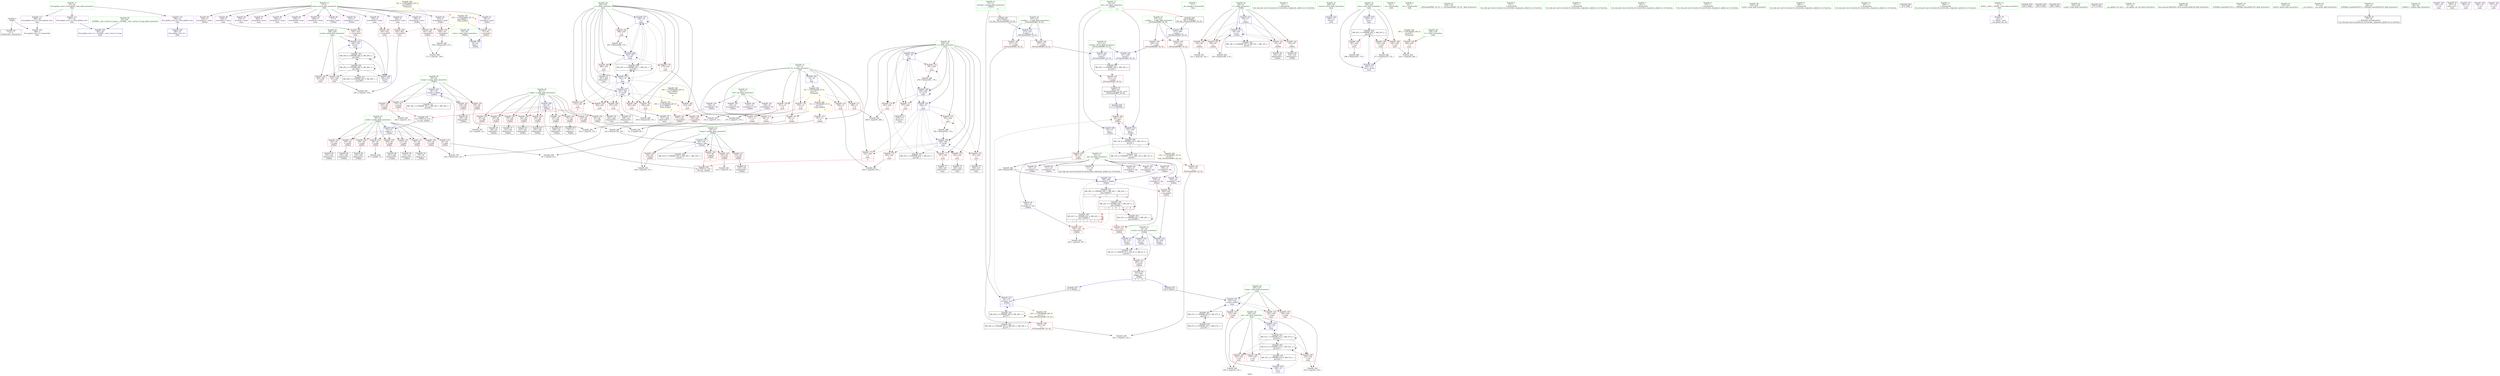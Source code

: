 digraph "SVFG" {
	label="SVFG";

	Node0x5558835af790 [shape=record,color=grey,label="{NodeID: 0\nNullPtr}"];
	Node0x5558835af790 -> Node0x5558835d9a40[style=solid];
	Node0x5558835af790 -> Node0x5558835dcbf0[style=solid];
	Node0x5558835dc270 [shape=record,color=red,label="{NodeID: 194\n344\<--248\n\<--ansid\nmain\n}"];
	Node0x5558835dc270 -> Node0x5558835ea270[style=solid];
	Node0x5558835d95b0 [shape=record,color=purple,label="{NodeID: 111\n397\<--22\nllvm.global_ctors_1\<--llvm.global_ctors\nGlob }"];
	Node0x5558835d95b0 -> Node0x5558835dcaf0[style=solid];
	Node0x5558835d7910 [shape=record,color=green,label="{NodeID: 28\n64\<--65\nvalue\<--value_field_insensitive\n_Z3dfsii\n}"];
	Node0x5558835d7910 -> Node0x5558835dcf60[style=solid];
	Node0x5558835eb170 [shape=record,color=grey,label="{NodeID: 305\n152 = cmp(150, 151, )\n}"];
	Node0x5558835dd9f0 [shape=record,color=blue,label="{NodeID: 222\n211\<--225\nretval\<--\n_ZSt3maxIiERKT_S2_S2_\n}"];
	Node0x5558835dd9f0 -> Node0x555883603420[style=dashed];
	Node0x5558835df470 [shape=record,color=red,label="{NodeID: 139\n200\<--58\n\<--y.addr\n_Z3dfsii\n}"];
	Node0x5558835df470 -> Node0x5558835daa10[style=solid];
	Node0x5558835da050 [shape=record,color=black,label="{NodeID: 56\n103\<--102\nidxprom10\<--\n_Z3dfsii\n}"];
	Node0x5558835fda20 [shape=record,color=black,label="{NodeID: 333\nMR_24V_2 = PHI(MR_24V_3, MR_24V_1, )\npts\{120000 \}\n}"];
	Node0x5558835fda20 -> Node0x5558835fda20[style=dashed];
	Node0x5558835fda20 -> Node0x5558835ff320[style=dashed];
	Node0x5558835e0b30 [shape=record,color=red,label="{NodeID: 167\n220\<--219\n\<--\n_ZSt3maxIiERKT_S2_S2_\n}"];
	Node0x5558835e0b30 -> Node0x5558835eb770[style=solid];
	Node0x5558835db710 [shape=record,color=purple,label="{NodeID: 84\n164\<--8\narrayidx41\<--maze\n_Z3dfsii\n}"];
	Node0x5558835b2fd0 [shape=record,color=green,label="{NodeID: 1\n7\<--1\n__dso_handle\<--dummyObj\nGlob }"];
	Node0x5558835dc340 [shape=record,color=red,label="{NodeID: 195\n369\<--248\n\<--ansid\nmain\n}"];
	Node0x5558835d96b0 [shape=record,color=purple,label="{NodeID: 112\n398\<--22\nllvm.global_ctors_2\<--llvm.global_ctors\nGlob }"];
	Node0x5558835d96b0 -> Node0x5558835dcbf0[style=solid];
	Node0x5558835d79e0 [shape=record,color=green,label="{NodeID: 29\n66\<--67\ntempx\<--tempx_field_insensitive\n_Z3dfsii\n}"];
	Node0x5558835d79e0 -> Node0x5558835df950[style=solid];
	Node0x5558835d79e0 -> Node0x5558835dfa20[style=solid];
	Node0x5558835d79e0 -> Node0x5558835dfaf0[style=solid];
	Node0x5558835d79e0 -> Node0x5558835dfbc0[style=solid];
	Node0x5558835d79e0 -> Node0x5558835dd2a0[style=solid];
	Node0x5558835eb2f0 [shape=record,color=grey,label="{NodeID: 306\n320 = cmp(318, 319, )\n}"];
	Node0x5558835ddac0 [shape=record,color=blue,label="{NodeID: 223\n211\<--228\nretval\<--\n_ZSt3maxIiERKT_S2_S2_\n}"];
	Node0x5558835ddac0 -> Node0x555883603420[style=dashed];
	Node0x5558835df540 [shape=record,color=red,label="{NodeID: 140\n120\<--60\n\<--i\n_Z3dfsii\n}"];
	Node0x5558835df540 -> Node0x5558835e9c70[style=solid];
	Node0x5558835da120 [shape=record,color=black,label="{NodeID: 57\n110\<--109\nidxprom14\<--\n_Z3dfsii\n}"];
	Node0x5558835e0c00 [shape=record,color=red,label="{NodeID: 168\n222\<--221\n\<--\n_ZSt3maxIiERKT_S2_S2_\n}"];
	Node0x5558835e0c00 -> Node0x5558835eb770[style=solid];
	Node0x5558835db7e0 [shape=record,color=purple,label="{NodeID: 85\n167\<--8\narrayidx43\<--maze\n_Z3dfsii\n}"];
	Node0x5558835db7e0 -> Node0x5558835e04b0[style=solid];
	Node0x5558835bf1b0 [shape=record,color=green,label="{NodeID: 2\n14\<--1\n\<--dummyObj\nCan only get source location for instruction, argument, global var or function.}"];
	Node0x5558835e8a70 [shape=record,color=grey,label="{NodeID: 279\n138 = Binary(132, 137, )\n}"];
	Node0x5558835e8a70 -> Node0x5558835dd370[style=solid];
	Node0x5558835dc410 [shape=record,color=red,label="{NodeID: 196\n318\<--250\n\<--ans\nmain\n}"];
	Node0x5558835dc410 -> Node0x5558835eb2f0[style=solid];
	Node0x5558835d97b0 [shape=record,color=red,label="{NodeID: 113\n90\<--13\n\<--S\n_Z3dfsii\n}"];
	Node0x5558835d97b0 -> Node0x5558835ea9f0[style=solid];
	Node0x5558835d7ab0 [shape=record,color=green,label="{NodeID: 30\n68\<--69\ntempy\<--tempy_field_insensitive\n_Z3dfsii\n}"];
	Node0x5558835d7ab0 -> Node0x5558835dfc90[style=solid];
	Node0x5558835d7ab0 -> Node0x5558835dfd60[style=solid];
	Node0x5558835d7ab0 -> Node0x5558835dfe30[style=solid];
	Node0x5558835d7ab0 -> Node0x5558835dff00[style=solid];
	Node0x5558835d7ab0 -> Node0x5558835dd370[style=solid];
	Node0x5558835eb470 [shape=record,color=grey,label="{NodeID: 307\n312 = cmp(310, 311, )\n}"];
	Node0x5558835ddb90 [shape=record,color=blue,label="{NodeID: 224\n236\<--14\nretval\<--\nmain\n}"];
	Node0x5558835df610 [shape=record,color=red,label="{NodeID: 141\n125\<--60\n\<--i\n_Z3dfsii\n}"];
	Node0x5558835df610 -> Node0x5558835da2c0[style=solid];
	Node0x5558835da1f0 [shape=record,color=black,label="{NodeID: 58\n113\<--112\nidxprom16\<--\n_Z3dfsii\n}"];
	Node0x5558835e0cd0 [shape=record,color=red,label="{NodeID: 169\n260\<--238\n\<--T\nmain\n}"];
	Node0x5558835e0cd0 -> Node0x5558835ea0f0[style=solid];
	Node0x5558835db8b0 [shape=record,color=purple,label="{NodeID: 86\n279\<--8\narrayidx\<--maze\nmain\n}"];
	Node0x5558835b2e80 [shape=record,color=green,label="{NodeID: 3\n18\<--1\n.str\<--dummyObj\nGlob }"];
	Node0x555883605540 [shape=record,color=yellow,style=double,label="{NodeID: 363\n22V_1 = ENCHI(MR_22V_0)\npts\{90000 \}\nFun[main]|{|<s3>9}}"];
	Node0x555883605540 -> Node0x5558835dc680[style=dashed];
	Node0x555883605540 -> Node0x5558835dc750[style=dashed];
	Node0x555883605540 -> Node0x5558835dc820[style=dashed];
	Node0x555883605540:s3 -> Node0x5558835faca0[style=dashed,color=red];
	Node0x5558835e8bf0 [shape=record,color=grey,label="{NodeID: 280\n130 = Binary(124, 129, )\n}"];
	Node0x5558835e8bf0 -> Node0x5558835dd2a0[style=solid];
	Node0x5558835dc4e0 [shape=record,color=red,label="{NodeID: 197\n333\<--250\n\<--ans\nmain\n}"];
	Node0x5558835dc4e0 -> Node0x5558835eaff0[style=solid];
	Node0x5558835d9880 [shape=record,color=red,label="{NodeID: 114\n94\<--13\n\<--S\n_Z3dfsii\n}"];
	Node0x5558835d9880 -> Node0x5558835ea870[style=solid];
	Node0x5558835d7b80 [shape=record,color=green,label="{NodeID: 31\n70\<--71\nref.tmp\<--ref.tmp_field_insensitive\n_Z3dfsii\n|{|<s1>4}}"];
	Node0x5558835d7b80 -> Node0x5558835dd440[style=solid];
	Node0x5558835d7b80:s1 -> Node0x555883620550[style=solid,color=red];
	Node0x5558835eb5f0 [shape=record,color=grey,label="{NodeID: 308\n306 = cmp(304, 305, )\n}"];
	Node0x5558835ddc60 [shape=record,color=blue,label="{NodeID: 225\n244\<--14\ncasn\<--\nmain\n}"];
	Node0x5558835ddc60 -> Node0x5558835fc620[style=dashed];
	Node0x5558835df6e0 [shape=record,color=red,label="{NodeID: 142\n133\<--60\n\<--i\n_Z3dfsii\n}"];
	Node0x5558835df6e0 -> Node0x5558835da390[style=solid];
	Node0x5558835da2c0 [shape=record,color=black,label="{NodeID: 59\n126\<--125\nidxprom20\<--\n_Z3dfsii\n}"];
	Node0x5558835e0da0 [shape=record,color=red,label="{NodeID: 170\n267\<--240\n\<--i\nmain\n}"];
	Node0x5558835e0da0 -> Node0x5558835e9f70[style=solid];
	Node0x5558835db980 [shape=record,color=purple,label="{NodeID: 87\n282\<--8\narrayidx9\<--maze\nmain\n}"];
	Node0x5558835bef10 [shape=record,color=green,label="{NodeID: 4\n20\<--1\n.str.1\<--dummyObj\nGlob }"];
	Node0x5558835e8d70 [shape=record,color=grey,label="{NodeID: 281\n169 = Binary(168, 170, )\n}"];
	Node0x5558835e8d70 -> Node0x5558835ea6f0[style=solid];
	Node0x5558835dc5b0 [shape=record,color=red,label="{NodeID: 198\n370\<--250\n\<--ans\nmain\n}"];
	Node0x5558835de0f0 [shape=record,color=red,label="{NodeID: 115\n147\<--13\n\<--S\n_Z3dfsii\n}"];
	Node0x5558835de0f0 -> Node0x5558835eacf0[style=solid];
	Node0x5558835d7c50 [shape=record,color=green,label="{NodeID: 32\n178\<--179\n_ZSt3maxIiERKT_S2_S2_\<--_ZSt3maxIiERKT_S2_S2__field_insensitive\n}"];
	Node0x5558835eb770 [shape=record,color=grey,label="{NodeID: 309\n223 = cmp(220, 222, )\n}"];
	Node0x5558835ddd30 [shape=record,color=blue,label="{NodeID: 226\n240\<--14\ni\<--\nmain\n}"];
	Node0x5558835ddd30 -> Node0x5558835e0da0[style=dashed];
	Node0x5558835ddd30 -> Node0x5558835e0e70[style=dashed];
	Node0x5558835ddd30 -> Node0x5558835e0f40[style=dashed];
	Node0x5558835ddd30 -> Node0x5558835ddfa0[style=dashed];
	Node0x5558835ddd30 -> Node0x5558835e6030[style=dashed];
	Node0x5558835df7b0 [shape=record,color=red,label="{NodeID: 143\n184\<--60\n\<--i\n_Z3dfsii\n}"];
	Node0x5558835df7b0 -> Node0x5558835e9070[style=solid];
	Node0x5558835da390 [shape=record,color=black,label="{NodeID: 60\n134\<--133\nidxprom23\<--\n_Z3dfsii\n}"];
	Node0x5558835e0e70 [shape=record,color=red,label="{NodeID: 171\n277\<--240\n\<--i\nmain\n}"];
	Node0x5558835e0e70 -> Node0x5558835dac80[style=solid];
	Node0x5558835dba50 [shape=record,color=purple,label="{NodeID: 88\n326\<--8\narrayidx23\<--maze\nmain\n}"];
	Node0x5558835befa0 [shape=record,color=green,label="{NodeID: 5\n23\<--1\n\<--dummyObj\nCan only get source location for instruction, argument, global var or function.}"];
	Node0x555883605700 [shape=record,color=yellow,style=double,label="{NodeID: 365\n26V_1 = ENCHI(MR_26V_0)\npts\{170000 \}\nFun[main]|{<s0>9}}"];
	Node0x555883605700:s0 -> Node0x5558835fae60[style=dashed,color=red];
	Node0x5558835e8ef0 [shape=record,color=grey,label="{NodeID: 282\n377 = Binary(376, 170, )\n}"];
	Node0x5558835e8ef0 -> Node0x5558835e6670[style=solid];
	Node0x5558835dc680 [shape=record,color=red,label="{NodeID: 199\n330\<--329\n\<--arrayidx25\nmain\n}"];
	Node0x5558835dc680 -> Node0x5558835e6330[style=solid];
	Node0x5558835de1c0 [shape=record,color=red,label="{NodeID: 116\n151\<--13\n\<--S\n_Z3dfsii\n}"];
	Node0x5558835de1c0 -> Node0x5558835eb170[style=solid];
	Node0x5558835d7d20 [shape=record,color=green,label="{NodeID: 33\n211\<--212\nretval\<--retval_field_insensitive\n_ZSt3maxIiERKT_S2_S2_\n}"];
	Node0x5558835d7d20 -> Node0x5558835e0720[style=solid];
	Node0x5558835d7d20 -> Node0x5558835dd9f0[style=solid];
	Node0x5558835d7d20 -> Node0x5558835ddac0[style=solid];
	Node0x5558835dde00 [shape=record,color=blue,label="{NodeID: 227\n242\<--14\nj\<--\nmain\n}"];
	Node0x5558835dde00 -> Node0x5558835e14f0[style=dashed];
	Node0x5558835dde00 -> Node0x5558835e15c0[style=dashed];
	Node0x5558835dde00 -> Node0x5558835e1690[style=dashed];
	Node0x5558835dde00 -> Node0x5558835dde00[style=dashed];
	Node0x5558835dde00 -> Node0x5558835dded0[style=dashed];
	Node0x5558835dde00 -> Node0x5558835e60c0[style=dashed];
	Node0x5558835dde00 -> Node0x5558835fc120[style=dashed];
	Node0x5558835df880 [shape=record,color=red,label="{NodeID: 144\n188\<--62\n\<--ans\n_Z3dfsii\n}"];
	Node0x5558835df880 -> Node0x5558835e94f0[style=solid];
	Node0x5558835da460 [shape=record,color=black,label="{NodeID: 61\n156\<--155\nidxprom36\<--\n_Z3dfsii\n}"];
	Node0x5558835ff320 [shape=record,color=black,label="{NodeID: 338\nMR_24V_4 = PHI(MR_24V_5, MR_24V_3, )\npts\{120000 \}\n|{|<s2>9|<s3>9|<s4>9|<s5>9}}"];
	Node0x5558835ff320 -> Node0x5558835fda20[style=dashed];
	Node0x5558835ff320 -> Node0x5558835ff320[style=dashed];
	Node0x5558835ff320:s2 -> Node0x5558835e00a0[style=dashed,color=red];
	Node0x5558835ff320:s3 -> Node0x5558835e0170[style=dashed,color=red];
	Node0x5558835ff320:s4 -> Node0x5558835fa420[style=dashed,color=red];
	Node0x5558835ff320:s5 -> Node0x555883602f20[style=dashed,color=red];
	Node0x5558835e0f40 [shape=record,color=red,label="{NodeID: 172\n291\<--240\n\<--i\nmain\n}"];
	Node0x5558835e0f40 -> Node0x5558835e91f0[style=solid];
	Node0x5558835dbb20 [shape=record,color=purple,label="{NodeID: 89\n329\<--8\narrayidx25\<--maze\nmain\n}"];
	Node0x5558835dbb20 -> Node0x5558835dc680[style=solid];
	Node0x5558835bf030 [shape=record,color=green,label="{NodeID: 6\n107\<--1\n\<--dummyObj\nCan only get source location for instruction, argument, global var or function.}"];
	Node0x5558836057e0 [shape=record,color=yellow,style=double,label="{NodeID: 366\n2V_1 = ENCHI(MR_2V_0)\npts\{15 \}\nFun[_Z3dfsii]|{|<s4>3}}"];
	Node0x5558836057e0 -> Node0x5558835d97b0[style=dashed];
	Node0x5558836057e0 -> Node0x5558835d9880[style=dashed];
	Node0x5558836057e0 -> Node0x5558835de0f0[style=dashed];
	Node0x5558836057e0 -> Node0x5558835de1c0[style=dashed];
	Node0x5558836057e0:s4 -> Node0x5558836057e0[style=dashed,color=red];
	Node0x5558835e9070 [shape=record,color=grey,label="{NodeID: 283\n185 = Binary(184, 170, )\n}"];
	Node0x5558835e9070 -> Node0x5558835dd5e0[style=solid];
	Node0x5558835dc750 [shape=record,color=red,label="{NodeID: 200\n343\<--342\n\<--arrayidx30\nmain\n}"];
	Node0x5558835dc750 -> Node0x5558835ea270[style=solid];
	Node0x5558835de290 [shape=record,color=red,label="{NodeID: 117\n268\<--13\n\<--S\nmain\n}"];
	Node0x5558835de290 -> Node0x5558835e9f70[style=solid];
	Node0x5558835d7df0 [shape=record,color=green,label="{NodeID: 34\n213\<--214\n__a.addr\<--__a.addr_field_insensitive\n_ZSt3maxIiERKT_S2_S2_\n}"];
	Node0x5558835d7df0 -> Node0x5558835e07f0[style=solid];
	Node0x5558835d7df0 -> Node0x5558835e08c0[style=solid];
	Node0x5558835d7df0 -> Node0x5558835dd850[style=solid];
	Node0x5558835dded0 [shape=record,color=blue,label="{NodeID: 228\n242\<--287\nj\<--inc\nmain\n}"];
	Node0x5558835dded0 -> Node0x5558835e14f0[style=dashed];
	Node0x5558835dded0 -> Node0x5558835e15c0[style=dashed];
	Node0x5558835dded0 -> Node0x5558835e1690[style=dashed];
	Node0x5558835dded0 -> Node0x5558835dde00[style=dashed];
	Node0x5558835dded0 -> Node0x5558835dded0[style=dashed];
	Node0x5558835dded0 -> Node0x5558835e60c0[style=dashed];
	Node0x5558835dded0 -> Node0x5558835fc120[style=dashed];
	Node0x5558835df950 [shape=record,color=red,label="{NodeID: 145\n140\<--66\n\<--tempx\n_Z3dfsii\n}"];
	Node0x5558835df950 -> Node0x5558835eab70[style=solid];
	Node0x5558835da530 [shape=record,color=black,label="{NodeID: 62\n159\<--158\nidxprom38\<--\n_Z3dfsii\n}"];
	Node0x5558835e1010 [shape=record,color=red,label="{NodeID: 173\n304\<--240\n\<--i\nmain\n}"];
	Node0x5558835e1010 -> Node0x5558835eb5f0[style=solid];
	Node0x5558835dbbf0 [shape=record,color=purple,label="{NodeID: 90\n339\<--8\narrayidx28\<--maze\nmain\n}"];
	Node0x5558835bf720 [shape=record,color=green,label="{NodeID: 7\n122\<--1\n\<--dummyObj\nCan only get source location for instruction, argument, global var or function.}"];
	Node0x5558835e91f0 [shape=record,color=grey,label="{NodeID: 284\n292 = Binary(291, 170, )\n}"];
	Node0x5558835e91f0 -> Node0x5558835ddfa0[style=solid];
	Node0x5558835dc820 [shape=record,color=red,label="{NodeID: 201\n353\<--352\n\<--arrayidx36\nmain\n}"];
	Node0x5558835dc820 -> Node0x5558835e6400[style=solid];
	Node0x5558835de360 [shape=record,color=red,label="{NodeID: 118\n274\<--13\n\<--S\nmain\n}"];
	Node0x5558835de360 -> Node0x5558835e9af0[style=solid];
	Node0x5558835d7ec0 [shape=record,color=green,label="{NodeID: 35\n215\<--216\n__b.addr\<--__b.addr_field_insensitive\n_ZSt3maxIiERKT_S2_S2_\n}"];
	Node0x5558835d7ec0 -> Node0x5558835e0990[style=solid];
	Node0x5558835d7ec0 -> Node0x5558835e0a60[style=solid];
	Node0x5558835d7ec0 -> Node0x5558835dd920[style=solid];
	Node0x5558835ddfa0 [shape=record,color=blue,label="{NodeID: 229\n240\<--292\ni\<--inc12\nmain\n}"];
	Node0x5558835ddfa0 -> Node0x5558835e0da0[style=dashed];
	Node0x5558835ddfa0 -> Node0x5558835e0e70[style=dashed];
	Node0x5558835ddfa0 -> Node0x5558835e0f40[style=dashed];
	Node0x5558835ddfa0 -> Node0x5558835ddfa0[style=dashed];
	Node0x5558835ddfa0 -> Node0x5558835e6030[style=dashed];
	Node0x5558835dfa20 [shape=record,color=red,label="{NodeID: 146\n146\<--66\n\<--tempx\n_Z3dfsii\n}"];
	Node0x5558835dfa20 -> Node0x5558835eacf0[style=solid];
	Node0x5558835da600 [shape=record,color=black,label="{NodeID: 63\n163\<--162\nidxprom40\<--\n_Z3dfsii\n}"];
	Node0x5558835e10e0 [shape=record,color=red,label="{NodeID: 174\n314\<--240\n\<--i\nmain\n|{<s0>9}}"];
	Node0x5558835e10e0:s0 -> Node0x555883620080[style=solid,color=red];
	Node0x5558835dbcc0 [shape=record,color=purple,label="{NodeID: 91\n342\<--8\narrayidx30\<--maze\nmain\n}"];
	Node0x5558835dbcc0 -> Node0x5558835dc750[style=solid];
	Node0x5558835bf7b0 [shape=record,color=green,label="{NodeID: 8\n170\<--1\n\<--dummyObj\nCan only get source location for instruction, argument, global var or function.}"];
	Node0x5558835e9370 [shape=record,color=grey,label="{NodeID: 285\n368 = Binary(367, 170, )\n}"];
	Node0x5558835dc8f0 [shape=record,color=blue,label="{NodeID: 202\n13\<--14\nS\<--\nGlob }"];
	Node0x5558835dc8f0 -> Node0x555883604320[style=dashed];
	Node0x5558835de430 [shape=record,color=red,label="{NodeID: 119\n305\<--13\n\<--S\nmain\n}"];
	Node0x5558835de430 -> Node0x5558835eb5f0[style=solid];
	Node0x5558835d7f90 [shape=record,color=green,label="{NodeID: 36\n233\<--234\nmain\<--main_field_insensitive\n}"];
	Node0x5558835e5fa0 [shape=record,color=blue,label="{NodeID: 230\n250\<--14\nans\<--\nmain\n}"];
	Node0x5558835e5fa0 -> Node0x555883600c20[style=dashed];
	Node0x5558835dfaf0 [shape=record,color=red,label="{NodeID: 147\n155\<--66\n\<--tempx\n_Z3dfsii\n}"];
	Node0x5558835dfaf0 -> Node0x5558835da460[style=solid];
	Node0x5558835da6d0 [shape=record,color=black,label="{NodeID: 64\n166\<--165\nidxprom42\<--\n_Z3dfsii\n}"];
	Node0x555883600220 [shape=record,color=black,label="{NodeID: 341\nMR_47V_3 = PHI(MR_47V_4, MR_47V_2, )\npts\{247 \}\n}"];
	Node0x555883600220 -> Node0x5558835e6190[style=dashed];
	Node0x555883600220 -> Node0x5558835fcb20[style=dashed];
	Node0x555883600220 -> Node0x555883600220[style=dashed];
	Node0x5558835e11b0 [shape=record,color=red,label="{NodeID: 175\n324\<--240\n\<--i\nmain\n}"];
	Node0x5558835e11b0 -> Node0x5558835dae20[style=solid];
	Node0x5558835dbd90 [shape=record,color=purple,label="{NodeID: 92\n349\<--8\narrayidx34\<--maze\nmain\n}"];
	Node0x5558835bf840 [shape=record,color=green,label="{NodeID: 9\n296\<--1\n\<--dummyObj\nCan only get source location for instruction, argument, global var or function.}"];
	Node0x5558835e94f0 [shape=record,color=grey,label="{NodeID: 286\n189 = Binary(188, 170, )\n}"];
	Node0x5558835e94f0 -> Node0x5558835dd6b0[style=solid];
	Node0x5558835dc9f0 [shape=record,color=blue,label="{NodeID: 203\n396\<--23\nllvm.global_ctors_0\<--\nGlob }"];
	Node0x5558835de500 [shape=record,color=red,label="{NodeID: 120\n311\<--13\n\<--S\nmain\n}"];
	Node0x5558835de500 -> Node0x5558835eb470[style=solid];
	Node0x5558835d8060 [shape=record,color=green,label="{NodeID: 37\n236\<--237\nretval\<--retval_field_insensitive\nmain\n}"];
	Node0x5558835d8060 -> Node0x5558835ddb90[style=solid];
	Node0x5558835e6030 [shape=record,color=blue,label="{NodeID: 231\n240\<--14\ni\<--\nmain\n}"];
	Node0x5558835e6030 -> Node0x5558835e1010[style=dashed];
	Node0x5558835e6030 -> Node0x5558835e10e0[style=dashed];
	Node0x5558835e6030 -> Node0x5558835e11b0[style=dashed];
	Node0x5558835e6030 -> Node0x5558835e1280[style=dashed];
	Node0x5558835e6030 -> Node0x5558835e1350[style=dashed];
	Node0x5558835e6030 -> Node0x5558835e1420[style=dashed];
	Node0x5558835e6030 -> Node0x5558835e65a0[style=dashed];
	Node0x5558835e6030 -> Node0x5558835fbc20[style=dashed];
	Node0x5558835dfbc0 [shape=record,color=red,label="{NodeID: 148\n173\<--66\n\<--tempx\n_Z3dfsii\n|{<s0>3}}"];
	Node0x5558835dfbc0:s0 -> Node0x555883620080[style=solid,color=red];
	Node0x5558835da7a0 [shape=record,color=black,label="{NodeID: 65\n191\<--190\nidxprom50\<--\n_Z3dfsii\n}"];
	Node0x555883600720 [shape=record,color=black,label="{NodeID: 342\nMR_49V_3 = PHI(MR_49V_4, MR_49V_2, )\npts\{249 \}\n}"];
	Node0x555883600720 -> Node0x5558835dc270[style=dashed];
	Node0x555883600720 -> Node0x5558835dc340[style=dashed];
	Node0x555883600720 -> Node0x5558835e6330[style=dashed];
	Node0x555883600720 -> Node0x5558835e6400[style=dashed];
	Node0x555883600720 -> Node0x5558835fd020[style=dashed];
	Node0x555883600720 -> Node0x555883600720[style=dashed];
	Node0x555883600720 -> Node0x555883603920[style=dashed];
	Node0x5558835e1280 [shape=record,color=red,label="{NodeID: 176\n337\<--240\n\<--i\nmain\n}"];
	Node0x5558835e1280 -> Node0x5558835dafc0[style=solid];
	Node0x5558835dbe60 [shape=record,color=purple,label="{NodeID: 93\n352\<--8\narrayidx36\<--maze\nmain\n}"];
	Node0x5558835dbe60 -> Node0x5558835dc820[style=solid];
	Node0x5558835b2bd0 [shape=record,color=green,label="{NodeID: 10\n297\<--1\n\<--dummyObj\nCan only get source location for instruction, argument, global var or function.}"];
	Node0x5558835e9670 [shape=record,color=grey,label="{NodeID: 287\n287 = Binary(286, 170, )\n}"];
	Node0x5558835e9670 -> Node0x5558835dded0[style=solid];
	Node0x5558835dcaf0 [shape=record,color=blue,label="{NodeID: 204\n397\<--24\nllvm.global_ctors_1\<--_GLOBAL__sub_I_stiron_0_0.cpp\nGlob }"];
	Node0x5558835de5d0 [shape=record,color=red,label="{NodeID: 121\n206\<--54\n\<--retval\n_Z3dfsii\n}"];
	Node0x5558835de5d0 -> Node0x5558835daae0[style=solid];
	Node0x5558835d8130 [shape=record,color=green,label="{NodeID: 38\n238\<--239\nT\<--T_field_insensitive\nmain\n}"];
	Node0x5558835d8130 -> Node0x5558835e0cd0[style=solid];
	Node0x5558835e60c0 [shape=record,color=blue,label="{NodeID: 232\n242\<--14\nj\<--\nmain\n}"];
	Node0x5558835e60c0 -> Node0x5558835e1760[style=dashed];
	Node0x5558835e60c0 -> Node0x5558835e1830[style=dashed];
	Node0x5558835e60c0 -> Node0x5558835e1900[style=dashed];
	Node0x5558835e60c0 -> Node0x5558835e19d0[style=dashed];
	Node0x5558835e60c0 -> Node0x5558835e1aa0[style=dashed];
	Node0x5558835e60c0 -> Node0x5558835e1b70[style=dashed];
	Node0x5558835e60c0 -> Node0x5558835e60c0[style=dashed];
	Node0x5558835e60c0 -> Node0x5558835e64d0[style=dashed];
	Node0x5558835e60c0 -> Node0x5558835fc120[style=dashed];
	Node0x5558835dfc90 [shape=record,color=red,label="{NodeID: 149\n143\<--68\n\<--tempy\n_Z3dfsii\n}"];
	Node0x5558835dfc90 -> Node0x5558835eae70[style=solid];
	Node0x5558835da870 [shape=record,color=black,label="{NodeID: 66\n194\<--193\nidxprom52\<--\n_Z3dfsii\n}"];
	Node0x55588361f7b0 [shape=record,color=black,label="{NodeID: 426\n34 = PHI()\n}"];
	Node0x555883600c20 [shape=record,color=black,label="{NodeID: 343\nMR_51V_4 = PHI(MR_51V_5, MR_51V_3, )\npts\{251 \}\n}"];
	Node0x555883600c20 -> Node0x5558835dc410[style=dashed];
	Node0x555883600c20 -> Node0x5558835dc4e0[style=dashed];
	Node0x555883600c20 -> Node0x5558835dc5b0[style=dashed];
	Node0x555883600c20 -> Node0x5558835e6260[style=dashed];
	Node0x555883600c20 -> Node0x5558835fd520[style=dashed];
	Node0x555883600c20 -> Node0x555883600c20[style=dashed];
	Node0x555883600c20 -> Node0x555883603e20[style=dashed];
	Node0x5558835e1350 [shape=record,color=red,label="{NodeID: 177\n347\<--240\n\<--i\nmain\n}"];
	Node0x5558835e1350 -> Node0x5558835db160[style=solid];
	Node0x5558835dbf30 [shape=record,color=purple,label="{NodeID: 94\n101\<--10\narrayidx9\<--dp\n_Z3dfsii\n}"];
	Node0x5558835b2c60 [shape=record,color=green,label="{NodeID: 11\n298\<--1\n\<--dummyObj\nCan only get source location for instruction, argument, global var or function.}"];
	Node0x5558835e97f0 [shape=record,color=grey,label="{NodeID: 288\n364 = Binary(363, 170, )\n}"];
	Node0x5558835e97f0 -> Node0x5558835e65a0[style=solid];
	Node0x5558835dcbf0 [shape=record,color=blue, style = dotted,label="{NodeID: 205\n398\<--3\nllvm.global_ctors_2\<--dummyVal\nGlob }"];
	Node0x5558835de6a0 [shape=record,color=red,label="{NodeID: 122\n75\<--56\n\<--x.addr\n_Z3dfsii\n}"];
	Node0x5558835de6a0 -> Node0x5558835d9de0[style=solid];
	Node0x5558835d8200 [shape=record,color=green,label="{NodeID: 39\n240\<--241\ni\<--i_field_insensitive\nmain\n}"];
	Node0x5558835d8200 -> Node0x5558835e0da0[style=solid];
	Node0x5558835d8200 -> Node0x5558835e0e70[style=solid];
	Node0x5558835d8200 -> Node0x5558835e0f40[style=solid];
	Node0x5558835d8200 -> Node0x5558835e1010[style=solid];
	Node0x5558835d8200 -> Node0x5558835e10e0[style=solid];
	Node0x5558835d8200 -> Node0x5558835e11b0[style=solid];
	Node0x5558835d8200 -> Node0x5558835e1280[style=solid];
	Node0x5558835d8200 -> Node0x5558835e1350[style=solid];
	Node0x5558835d8200 -> Node0x5558835e1420[style=solid];
	Node0x5558835d8200 -> Node0x5558835ddd30[style=solid];
	Node0x5558835d8200 -> Node0x5558835ddfa0[style=solid];
	Node0x5558835d8200 -> Node0x5558835e6030[style=solid];
	Node0x5558835d8200 -> Node0x5558835e65a0[style=solid];
	Node0x5558835e6190 [shape=record,color=blue,label="{NodeID: 233\n246\<--316\ntemp\<--call20\nmain\n}"];
	Node0x5558835e6190 -> Node0x5558835e1eb0[style=dashed];
	Node0x5558835e6190 -> Node0x5558835dc0d0[style=dashed];
	Node0x5558835e6190 -> Node0x5558835dc1a0[style=dashed];
	Node0x5558835e6190 -> Node0x5558835e6190[style=dashed];
	Node0x5558835e6190 -> Node0x555883600220[style=dashed];
	Node0x5558835dfd60 [shape=record,color=red,label="{NodeID: 150\n150\<--68\n\<--tempy\n_Z3dfsii\n}"];
	Node0x5558835dfd60 -> Node0x5558835eb170[style=solid];
	Node0x5558835da940 [shape=record,color=black,label="{NodeID: 67\n198\<--197\nidxprom54\<--\n_Z3dfsii\n}"];
	Node0x55588361f880 [shape=record,color=black,label="{NodeID: 427\n175 = PHI(51, )\n}"];
	Node0x55588361f880 -> Node0x5558835dd440[style=solid];
	Node0x5558835e1420 [shape=record,color=red,label="{NodeID: 178\n363\<--240\n\<--i\nmain\n}"];
	Node0x5558835e1420 -> Node0x5558835e97f0[style=solid];
	Node0x5558835dc000 [shape=record,color=purple,label="{NodeID: 95\n104\<--10\narrayidx11\<--dp\n_Z3dfsii\n}"];
	Node0x5558835dc000 -> Node0x5558835e00a0[style=solid];
	Node0x5558835b2d30 [shape=record,color=green,label="{NodeID: 12\n4\<--6\n_ZStL8__ioinit\<--_ZStL8__ioinit_field_insensitive\nGlob }"];
	Node0x5558835b2d30 -> Node0x5558835db300[style=solid];
	Node0x5558835e9970 [shape=record,color=grey,label="{NodeID: 289\n359 = Binary(358, 170, )\n}"];
	Node0x5558835e9970 -> Node0x5558835e64d0[style=solid];
	Node0x5558835dccf0 [shape=record,color=blue,label="{NodeID: 206\n56\<--52\nx.addr\<--x\n_Z3dfsii\n}"];
	Node0x5558835dccf0 -> Node0x5558835de6a0[style=dashed];
	Node0x5558835dccf0 -> Node0x5558835de770[style=dashed];
	Node0x5558835dccf0 -> Node0x5558835de840[style=dashed];
	Node0x5558835dccf0 -> Node0x5558835de910[style=dashed];
	Node0x5558835dccf0 -> Node0x5558835de9e0[style=dashed];
	Node0x5558835dccf0 -> Node0x5558835deab0[style=dashed];
	Node0x5558835dccf0 -> Node0x5558835deb80[style=dashed];
	Node0x5558835dccf0 -> Node0x5558835dec50[style=dashed];
	Node0x5558835dccf0 -> Node0x5558835ded20[style=dashed];
	Node0x5558835de770 [shape=record,color=red,label="{NodeID: 123\n83\<--56\n\<--x.addr\n_Z3dfsii\n}"];
	Node0x5558835de770 -> Node0x5558835ea570[style=solid];
	Node0x5558835d82d0 [shape=record,color=green,label="{NodeID: 40\n242\<--243\nj\<--j_field_insensitive\nmain\n}"];
	Node0x5558835d82d0 -> Node0x5558835e14f0[style=solid];
	Node0x5558835d82d0 -> Node0x5558835e15c0[style=solid];
	Node0x5558835d82d0 -> Node0x5558835e1690[style=solid];
	Node0x5558835d82d0 -> Node0x5558835e1760[style=solid];
	Node0x5558835d82d0 -> Node0x5558835e1830[style=solid];
	Node0x5558835d82d0 -> Node0x5558835e1900[style=solid];
	Node0x5558835d82d0 -> Node0x5558835e19d0[style=solid];
	Node0x5558835d82d0 -> Node0x5558835e1aa0[style=solid];
	Node0x5558835d82d0 -> Node0x5558835e1b70[style=solid];
	Node0x5558835d82d0 -> Node0x5558835dde00[style=solid];
	Node0x5558835d82d0 -> Node0x5558835dded0[style=solid];
	Node0x5558835d82d0 -> Node0x5558835e60c0[style=solid];
	Node0x5558835d82d0 -> Node0x5558835e64d0[style=solid];
	Node0x5558835f8620 [shape=record,color=black,label="{NodeID: 317\nMR_4V_3 = PHI(MR_4V_5, MR_4V_2, MR_4V_4, )\npts\{55 \}\n}"];
	Node0x5558835f8620 -> Node0x5558835de5d0[style=dashed];
	Node0x5558835e6260 [shape=record,color=blue,label="{NodeID: 234\n250\<--322\nans\<--\nmain\n}"];
	Node0x5558835e6260 -> Node0x555883603e20[style=dashed];
	Node0x5558835dfe30 [shape=record,color=red,label="{NodeID: 151\n158\<--68\n\<--tempy\n_Z3dfsii\n}"];
	Node0x5558835dfe30 -> Node0x5558835da530[style=solid];
	Node0x5558835daa10 [shape=record,color=black,label="{NodeID: 68\n201\<--200\nidxprom56\<--\n_Z3dfsii\n}"];
	Node0x55588361fa70 [shape=record,color=black,label="{NodeID: 428\n177 = PHI(208, )\n}"];
	Node0x55588361fa70 -> Node0x5558835e0580[style=solid];
	Node0x5558835e14f0 [shape=record,color=red,label="{NodeID: 179\n273\<--242\n\<--j\nmain\n}"];
	Node0x5558835e14f0 -> Node0x5558835e9af0[style=solid];
	Node0x5558835d8950 [shape=record,color=purple,label="{NodeID: 96\n111\<--10\narrayidx15\<--dp\n_Z3dfsii\n}"];
	Node0x5558835bf330 [shape=record,color=green,label="{NodeID: 13\n8\<--9\nmaze\<--maze_field_insensitive\nGlob }"];
	Node0x5558835bf330 -> Node0x5558835db3d0[style=solid];
	Node0x5558835bf330 -> Node0x5558835db4a0[style=solid];
	Node0x5558835bf330 -> Node0x5558835db570[style=solid];
	Node0x5558835bf330 -> Node0x5558835db640[style=solid];
	Node0x5558835bf330 -> Node0x5558835db710[style=solid];
	Node0x5558835bf330 -> Node0x5558835db7e0[style=solid];
	Node0x5558835bf330 -> Node0x5558835db8b0[style=solid];
	Node0x5558835bf330 -> Node0x5558835db980[style=solid];
	Node0x5558835bf330 -> Node0x5558835dba50[style=solid];
	Node0x5558835bf330 -> Node0x5558835dbb20[style=solid];
	Node0x5558835bf330 -> Node0x5558835dbbf0[style=solid];
	Node0x5558835bf330 -> Node0x5558835dbcc0[style=solid];
	Node0x5558835bf330 -> Node0x5558835dbd90[style=solid];
	Node0x5558835bf330 -> Node0x5558835dbe60[style=solid];
	Node0x5558835e9af0 [shape=record,color=grey,label="{NodeID: 290\n275 = cmp(273, 274, )\n}"];
	Node0x5558835dcdc0 [shape=record,color=blue,label="{NodeID: 207\n58\<--53\ny.addr\<--y\n_Z3dfsii\n}"];
	Node0x5558835dcdc0 -> Node0x5558835dedf0[style=dashed];
	Node0x5558835dcdc0 -> Node0x5558835deec0[style=dashed];
	Node0x5558835dcdc0 -> Node0x5558835def90[style=dashed];
	Node0x5558835dcdc0 -> Node0x5558835df060[style=dashed];
	Node0x5558835dcdc0 -> Node0x5558835df130[style=dashed];
	Node0x5558835dcdc0 -> Node0x5558835df200[style=dashed];
	Node0x5558835dcdc0 -> Node0x5558835df2d0[style=dashed];
	Node0x5558835dcdc0 -> Node0x5558835df3a0[style=dashed];
	Node0x5558835dcdc0 -> Node0x5558835df470[style=dashed];
	Node0x5558835de840 [shape=record,color=red,label="{NodeID: 124\n89\<--56\n\<--x.addr\n_Z3dfsii\n}"];
	Node0x5558835de840 -> Node0x5558835ea9f0[style=solid];
	Node0x5558835d83a0 [shape=record,color=green,label="{NodeID: 41\n244\<--245\ncasn\<--casn_field_insensitive\nmain\n}"];
	Node0x5558835d83a0 -> Node0x5558835e1c40[style=solid];
	Node0x5558835d83a0 -> Node0x5558835e1d10[style=solid];
	Node0x5558835d83a0 -> Node0x5558835e1de0[style=solid];
	Node0x5558835d83a0 -> Node0x5558835ddc60[style=solid];
	Node0x5558835d83a0 -> Node0x5558835e6670[style=solid];
	Node0x5558835f8b20 [shape=record,color=black,label="{NodeID: 318\nMR_10V_2 = PHI(MR_10V_4, MR_10V_1, MR_10V_1, )\npts\{61 \}\n}"];
	Node0x5558835e6330 [shape=record,color=blue,label="{NodeID: 235\n248\<--330\nansid\<--\nmain\n}"];
	Node0x5558835e6330 -> Node0x555883603920[style=dashed];
	Node0x5558835dff00 [shape=record,color=red,label="{NodeID: 152\n174\<--68\n\<--tempy\n_Z3dfsii\n|{<s0>3}}"];
	Node0x5558835dff00:s0 -> Node0x5558836202c0[style=solid,color=red];
	Node0x5558835daae0 [shape=record,color=black,label="{NodeID: 69\n51\<--206\n_Z3dfsii_ret\<--\n_Z3dfsii\n|{<s0>3|<s1>9}}"];
	Node0x5558835daae0:s0 -> Node0x55588361f880[style=solid,color=blue];
	Node0x5558835daae0:s1 -> Node0x55588361fde0[style=solid,color=blue];
	Node0x55588361fb70 [shape=record,color=black,label="{NodeID: 429\n254 = PHI()\n}"];
	Node0x555883601b20 [shape=record,color=black,label="{NodeID: 346\nMR_12V_4 = PHI(MR_12V_5, MR_12V_2, )\npts\{63 \}\n|{|<s5>4}}"];
	Node0x555883601b20 -> Node0x5558835df880[style=dashed];
	Node0x555883601b20 -> Node0x5558835e0580[style=dashed];
	Node0x555883601b20 -> Node0x5558835dd510[style=dashed];
	Node0x555883601b20 -> Node0x5558835f9020[style=dashed];
	Node0x555883601b20 -> Node0x555883601b20[style=dashed];
	Node0x555883601b20:s5 -> Node0x555883606f20[style=dashed,color=red];
	Node0x5558835e15c0 [shape=record,color=red,label="{NodeID: 180\n280\<--242\n\<--j\nmain\n}"];
	Node0x5558835e15c0 -> Node0x5558835dad50[style=solid];
	Node0x5558835d8a20 [shape=record,color=purple,label="{NodeID: 97\n114\<--10\narrayidx17\<--dp\n_Z3dfsii\n}"];
	Node0x5558835d8a20 -> Node0x5558835e0170[style=solid];
	Node0x5558835bf3c0 [shape=record,color=green,label="{NodeID: 14\n10\<--12\ndp\<--dp_field_insensitive\nGlob }"];
	Node0x5558835bf3c0 -> Node0x5558835d9b10[style=solid];
	Node0x5558835bf3c0 -> Node0x5558835dbf30[style=solid];
	Node0x5558835bf3c0 -> Node0x5558835dc000[style=solid];
	Node0x5558835bf3c0 -> Node0x5558835d8950[style=solid];
	Node0x5558835bf3c0 -> Node0x5558835d8a20[style=solid];
	Node0x5558835bf3c0 -> Node0x5558835d8af0[style=solid];
	Node0x5558835bf3c0 -> Node0x5558835d8bc0[style=solid];
	Node0x5558835bf3c0 -> Node0x5558835d8c90[style=solid];
	Node0x5558835bf3c0 -> Node0x5558835d8d60[style=solid];
	Node0x5558835e9c70 [shape=record,color=grey,label="{NodeID: 291\n121 = cmp(120, 122, )\n}"];
	Node0x5558835dce90 [shape=record,color=blue,label="{NodeID: 208\n62\<--14\nans\<--\n_Z3dfsii\n}"];
	Node0x5558835dce90 -> Node0x5558835f9020[style=dashed];
	Node0x5558835dce90 -> Node0x555883601b20[style=dashed];
	Node0x5558835de910 [shape=record,color=red,label="{NodeID: 125\n99\<--56\n\<--x.addr\n_Z3dfsii\n}"];
	Node0x5558835de910 -> Node0x5558835d9f80[style=solid];
	Node0x5558835d8470 [shape=record,color=green,label="{NodeID: 42\n246\<--247\ntemp\<--temp_field_insensitive\nmain\n}"];
	Node0x5558835d8470 -> Node0x5558835e1eb0[style=solid];
	Node0x5558835d8470 -> Node0x5558835dc0d0[style=solid];
	Node0x5558835d8470 -> Node0x5558835dc1a0[style=solid];
	Node0x5558835d8470 -> Node0x5558835e6190[style=solid];
	Node0x5558835f9020 [shape=record,color=black,label="{NodeID: 319\nMR_12V_3 = PHI(MR_12V_4, MR_12V_2, MR_12V_2, )\npts\{63 \}\n}"];
	Node0x5558835e6400 [shape=record,color=blue,label="{NodeID: 236\n248\<--353\nansid\<--\nmain\n}"];
	Node0x5558835e6400 -> Node0x555883603920[style=dashed];
	Node0x5558835dffd0 [shape=record,color=red,label="{NodeID: 153\n81\<--80\n\<--arrayidx2\n_Z3dfsii\n}"];
	Node0x5558835dffd0 -> Node0x5558835dcf60[style=solid];
	Node0x5558835dabb0 [shape=record,color=black,label="{NodeID: 70\n208\<--231\n_ZSt3maxIiERKT_S2_S2__ret\<--\n_ZSt3maxIiERKT_S2_S2_\n|{<s0>4}}"];
	Node0x5558835dabb0:s0 -> Node0x55588361fa70[style=solid,color=blue];
	Node0x55588361fc40 [shape=record,color=black,label="{NodeID: 430\n264 = PHI()\n}"];
	Node0x5558835e1690 [shape=record,color=red,label="{NodeID: 181\n286\<--242\n\<--j\nmain\n}"];
	Node0x5558835e1690 -> Node0x5558835e9670[style=solid];
	Node0x5558835d8af0 [shape=record,color=purple,label="{NodeID: 98\n192\<--10\narrayidx51\<--dp\n_Z3dfsii\n}"];
	Node0x5558835bf490 [shape=record,color=green,label="{NodeID: 15\n13\<--15\nS\<--S_field_insensitive\nGlob }"];
	Node0x5558835bf490 -> Node0x5558835d97b0[style=solid];
	Node0x5558835bf490 -> Node0x5558835d9880[style=solid];
	Node0x5558835bf490 -> Node0x5558835de0f0[style=solid];
	Node0x5558835bf490 -> Node0x5558835de1c0[style=solid];
	Node0x5558835bf490 -> Node0x5558835de290[style=solid];
	Node0x5558835bf490 -> Node0x5558835de360[style=solid];
	Node0x5558835bf490 -> Node0x5558835de430[style=solid];
	Node0x5558835bf490 -> Node0x5558835de500[style=solid];
	Node0x5558835bf490 -> Node0x5558835dc8f0[style=solid];
	Node0x5558835e9df0 [shape=record,color=grey,label="{NodeID: 292\n106 = cmp(105, 107, )\n}"];
	Node0x5558835dcf60 [shape=record,color=blue,label="{NodeID: 209\n64\<--81\nvalue\<--\n_Z3dfsii\n}"];
	Node0x5558835de9e0 [shape=record,color=red,label="{NodeID: 126\n109\<--56\n\<--x.addr\n_Z3dfsii\n}"];
	Node0x5558835de9e0 -> Node0x5558835da120[style=solid];
	Node0x5558835d8540 [shape=record,color=green,label="{NodeID: 43\n248\<--249\nansid\<--ansid_field_insensitive\nmain\n}"];
	Node0x5558835d8540 -> Node0x5558835dc270[style=solid];
	Node0x5558835d8540 -> Node0x5558835dc340[style=solid];
	Node0x5558835d8540 -> Node0x5558835e6330[style=solid];
	Node0x5558835d8540 -> Node0x5558835e6400[style=solid];
	Node0x5558835f9520 [shape=record,color=black,label="{NodeID: 320\nMR_16V_2 = PHI(MR_16V_3, MR_16V_1, MR_16V_1, )\npts\{67 \}\n}"];
	Node0x5558835e64d0 [shape=record,color=blue,label="{NodeID: 237\n242\<--359\nj\<--inc39\nmain\n}"];
	Node0x5558835e64d0 -> Node0x5558835e1760[style=dashed];
	Node0x5558835e64d0 -> Node0x5558835e1830[style=dashed];
	Node0x5558835e64d0 -> Node0x5558835e1900[style=dashed];
	Node0x5558835e64d0 -> Node0x5558835e19d0[style=dashed];
	Node0x5558835e64d0 -> Node0x5558835e1aa0[style=dashed];
	Node0x5558835e64d0 -> Node0x5558835e1b70[style=dashed];
	Node0x5558835e64d0 -> Node0x5558835e60c0[style=dashed];
	Node0x5558835e64d0 -> Node0x5558835e64d0[style=dashed];
	Node0x5558835e64d0 -> Node0x5558835fc120[style=dashed];
	Node0x5558835e00a0 [shape=record,color=red,label="{NodeID: 154\n105\<--104\n\<--arrayidx11\n_Z3dfsii\n}"];
	Node0x5558835e00a0 -> Node0x5558835e9df0[style=solid];
	Node0x5558835dac80 [shape=record,color=black,label="{NodeID: 71\n278\<--277\nidxprom\<--\nmain\n}"];
	Node0x55588361fd10 [shape=record,color=black,label="{NodeID: 431\n284 = PHI()\n}"];
	Node0x5558835e1760 [shape=record,color=red,label="{NodeID: 182\n310\<--242\n\<--j\nmain\n}"];
	Node0x5558835e1760 -> Node0x5558835eb470[style=solid];
	Node0x5558835d8bc0 [shape=record,color=purple,label="{NodeID: 99\n195\<--10\narrayidx53\<--dp\n_Z3dfsii\n}"];
	Node0x5558835d8bc0 -> Node0x5558835dd6b0[style=solid];
	Node0x5558835bf560 [shape=record,color=green,label="{NodeID: 16\n16\<--17\ndir\<--dir_field_insensitive\nGlob }"];
	Node0x5558835bf560 -> Node0x5558835d8e30[style=solid];
	Node0x5558835bf560 -> Node0x5558835d8f00[style=solid];
	Node0x5558835bf560 -> Node0x5558835d8fd0[style=solid];
	Node0x5558835bf560 -> Node0x5558835d90a0[style=solid];
	Node0x5558835faca0 [shape=record,color=yellow,style=double,label="{NodeID: 376\n22V_1 = ENCHI(MR_22V_0)\npts\{90000 \}\nFun[_Z3dfsii]|{|<s3>3}}"];
	Node0x5558835faca0 -> Node0x5558835dffd0[style=dashed];
	Node0x5558835faca0 -> Node0x5558835e03e0[style=dashed];
	Node0x5558835faca0 -> Node0x5558835e04b0[style=dashed];
	Node0x5558835faca0:s3 -> Node0x5558835faca0[style=dashed,color=red];
	Node0x5558835e9f70 [shape=record,color=grey,label="{NodeID: 293\n269 = cmp(267, 268, )\n}"];
	Node0x5558835dd030 [shape=record,color=blue,label="{NodeID: 210\n54\<--14\nretval\<--\n_Z3dfsii\n}"];
	Node0x5558835dd030 -> Node0x5558835f8620[style=dashed];
	Node0x5558835deab0 [shape=record,color=red,label="{NodeID: 127\n124\<--56\n\<--x.addr\n_Z3dfsii\n}"];
	Node0x5558835deab0 -> Node0x5558835e8bf0[style=solid];
	Node0x5558835d8610 [shape=record,color=green,label="{NodeID: 44\n250\<--251\nans\<--ans_field_insensitive\nmain\n}"];
	Node0x5558835d8610 -> Node0x5558835dc410[style=solid];
	Node0x5558835d8610 -> Node0x5558835dc4e0[style=solid];
	Node0x5558835d8610 -> Node0x5558835dc5b0[style=solid];
	Node0x5558835d8610 -> Node0x5558835e5fa0[style=solid];
	Node0x5558835d8610 -> Node0x5558835e6260[style=solid];
	Node0x5558835f9a20 [shape=record,color=black,label="{NodeID: 321\nMR_18V_2 = PHI(MR_18V_3, MR_18V_1, MR_18V_1, )\npts\{69 \}\n}"];
	Node0x5558835e65a0 [shape=record,color=blue,label="{NodeID: 238\n240\<--364\ni\<--inc42\nmain\n}"];
	Node0x5558835e65a0 -> Node0x5558835e1010[style=dashed];
	Node0x5558835e65a0 -> Node0x5558835e10e0[style=dashed];
	Node0x5558835e65a0 -> Node0x5558835e11b0[style=dashed];
	Node0x5558835e65a0 -> Node0x5558835e1280[style=dashed];
	Node0x5558835e65a0 -> Node0x5558835e1350[style=dashed];
	Node0x5558835e65a0 -> Node0x5558835e1420[style=dashed];
	Node0x5558835e65a0 -> Node0x5558835e65a0[style=dashed];
	Node0x5558835e65a0 -> Node0x5558835fbc20[style=dashed];
	Node0x5558835e0170 [shape=record,color=red,label="{NodeID: 155\n115\<--114\n\<--arrayidx17\n_Z3dfsii\n}"];
	Node0x5558835e0170 -> Node0x5558835dd100[style=solid];
	Node0x5558835dad50 [shape=record,color=black,label="{NodeID: 72\n281\<--280\nidxprom8\<--\nmain\n}"];
	Node0x55588361fde0 [shape=record,color=black,label="{NodeID: 432\n316 = PHI(51, )\n}"];
	Node0x55588361fde0 -> Node0x5558835e6190[style=solid];
	Node0x5558835e1830 [shape=record,color=red,label="{NodeID: 183\n315\<--242\n\<--j\nmain\n|{<s0>9}}"];
	Node0x5558835e1830:s0 -> Node0x5558836202c0[style=solid,color=red];
	Node0x5558835d8c90 [shape=record,color=purple,label="{NodeID: 100\n199\<--10\narrayidx55\<--dp\n_Z3dfsii\n}"];
	Node0x5558835d72e0 [shape=record,color=green,label="{NodeID: 17\n22\<--26\nllvm.global_ctors\<--llvm.global_ctors_field_insensitive\nGlob }"];
	Node0x5558835d72e0 -> Node0x5558835d94b0[style=solid];
	Node0x5558835d72e0 -> Node0x5558835d95b0[style=solid];
	Node0x5558835d72e0 -> Node0x5558835d96b0[style=solid];
	Node0x5558835ea0f0 [shape=record,color=grey,label="{NodeID: 294\n261 = cmp(259, 260, )\n}"];
	Node0x5558835dd100 [shape=record,color=blue,label="{NodeID: 211\n54\<--115\nretval\<--\n_Z3dfsii\n}"];
	Node0x5558835dd100 -> Node0x5558835f8620[style=dashed];
	Node0x5558835deb80 [shape=record,color=red,label="{NodeID: 128\n162\<--56\n\<--x.addr\n_Z3dfsii\n}"];
	Node0x5558835deb80 -> Node0x5558835da600[style=solid];
	Node0x5558835d86e0 [shape=record,color=green,label="{NodeID: 45\n255\<--256\nscanf\<--scanf_field_insensitive\n}"];
	Node0x5558835f9f20 [shape=record,color=black,label="{NodeID: 322\nMR_20V_2 = PHI(MR_20V_3, MR_20V_1, MR_20V_1, )\npts\{71 \}\n}"];
	Node0x5558835e6670 [shape=record,color=blue,label="{NodeID: 239\n244\<--377\ncasn\<--inc46\nmain\n}"];
	Node0x5558835e6670 -> Node0x5558835fc620[style=dashed];
	Node0x5558835e0240 [shape=record,color=red,label="{NodeID: 156\n129\<--128\n\<--arrayidx22\n_Z3dfsii\n}"];
	Node0x5558835e0240 -> Node0x5558835e8bf0[style=solid];
	Node0x5558835dae20 [shape=record,color=black,label="{NodeID: 73\n325\<--324\nidxprom22\<--\nmain\n}"];
	Node0x55588361ffb0 [shape=record,color=black,label="{NodeID: 433\n372 = PHI()\n}"];
	Node0x555883602f20 [shape=record,color=black,label="{NodeID: 350\nMR_24V_3 = PHI(MR_24V_4, MR_24V_1, )\npts\{120000 \}\n|{|<s2>3|<s3>3|<s4>3|<s5>3}}"];
	Node0x555883602f20 -> Node0x5558835dd6b0[style=dashed];
	Node0x555883602f20 -> Node0x555883602f20[style=dashed];
	Node0x555883602f20:s2 -> Node0x5558835e00a0[style=dashed,color=red];
	Node0x555883602f20:s3 -> Node0x5558835e0170[style=dashed,color=red];
	Node0x555883602f20:s4 -> Node0x5558835fa420[style=dashed,color=red];
	Node0x555883602f20:s5 -> Node0x555883602f20[style=dashed,color=red];
	Node0x5558835e1900 [shape=record,color=red,label="{NodeID: 184\n327\<--242\n\<--j\nmain\n}"];
	Node0x5558835e1900 -> Node0x5558835daef0[style=solid];
	Node0x5558835d8d60 [shape=record,color=purple,label="{NodeID: 101\n202\<--10\narrayidx57\<--dp\n_Z3dfsii\n}"];
	Node0x5558835d8d60 -> Node0x5558835e0650[style=solid];
	Node0x5558835d7370 [shape=record,color=green,label="{NodeID: 18\n27\<--28\n__cxx_global_var_init\<--__cxx_global_var_init_field_insensitive\n}"];
	Node0x5558835fae60 [shape=record,color=yellow,style=double,label="{NodeID: 378\n26V_1 = ENCHI(MR_26V_0)\npts\{170000 \}\nFun[_Z3dfsii]|{|<s2>3}}"];
	Node0x5558835fae60 -> Node0x5558835e0240[style=dashed];
	Node0x5558835fae60 -> Node0x5558835e0310[style=dashed];
	Node0x5558835fae60:s2 -> Node0x5558835fae60[style=dashed,color=red];
	Node0x5558835ea270 [shape=record,color=grey,label="{NodeID: 295\n345 = cmp(343, 344, )\n}"];
	Node0x5558835dd1d0 [shape=record,color=blue,label="{NodeID: 212\n60\<--14\ni\<--\n_Z3dfsii\n}"];
	Node0x5558835dd1d0 -> Node0x5558835df540[style=dashed];
	Node0x5558835dd1d0 -> Node0x5558835df610[style=dashed];
	Node0x5558835dd1d0 -> Node0x5558835df6e0[style=dashed];
	Node0x5558835dd1d0 -> Node0x5558835df7b0[style=dashed];
	Node0x5558835dd1d0 -> Node0x5558835dd5e0[style=dashed];
	Node0x5558835dd1d0 -> Node0x5558835f8b20[style=dashed];
	Node0x5558835dec50 [shape=record,color=red,label="{NodeID: 129\n190\<--56\n\<--x.addr\n_Z3dfsii\n}"];
	Node0x5558835dec50 -> Node0x5558835da7a0[style=solid];
	Node0x5558835d87b0 [shape=record,color=green,label="{NodeID: 46\n299\<--300\nllvm.memset.p0i8.i64\<--llvm.memset.p0i8.i64_field_insensitive\n}"];
	Node0x5558835fa420 [shape=record,color=black,label="{NodeID: 323\nMR_24V_2 = PHI(MR_24V_7, MR_24V_1, MR_24V_1, )\npts\{120000 \}\n|{<s0>3|<s1>9}}"];
	Node0x5558835fa420:s0 -> Node0x555883602f20[style=dashed,color=blue];
	Node0x5558835fa420:s1 -> Node0x5558835ff320[style=dashed,color=blue];
	Node0x5558835e0310 [shape=record,color=red,label="{NodeID: 157\n137\<--136\n\<--arrayidx25\n_Z3dfsii\n}"];
	Node0x5558835e0310 -> Node0x5558835e8a70[style=solid];
	Node0x5558835daef0 [shape=record,color=black,label="{NodeID: 74\n328\<--327\nidxprom24\<--\nmain\n}"];
	Node0x555883620080 [shape=record,color=black,label="{NodeID: 434\n52 = PHI(173, 314, )\n0th arg _Z3dfsii }"];
	Node0x555883620080 -> Node0x5558835dccf0[style=solid];
	Node0x555883603420 [shape=record,color=black,label="{NodeID: 351\nMR_30V_3 = PHI(MR_30V_4, MR_30V_2, )\npts\{212 \}\n}"];
	Node0x555883603420 -> Node0x5558835e0720[style=dashed];
	Node0x5558835e19d0 [shape=record,color=red,label="{NodeID: 185\n340\<--242\n\<--j\nmain\n}"];
	Node0x5558835e19d0 -> Node0x5558835db090[style=solid];
	Node0x5558835d8e30 [shape=record,color=purple,label="{NodeID: 102\n127\<--16\narrayidx21\<--dir\n_Z3dfsii\n}"];
	Node0x5558835d7400 [shape=record,color=green,label="{NodeID: 19\n31\<--32\n_ZNSt8ios_base4InitC1Ev\<--_ZNSt8ios_base4InitC1Ev_field_insensitive\n}"];
	Node0x5558835faf40 [shape=record,color=yellow,style=double,label="{NodeID: 379\n20V_1 = ENCHI(MR_20V_0)\npts\{71 \}\nFun[_ZSt3maxIiERKT_S2_S2_]}"];
	Node0x5558835faf40 -> Node0x5558835e0c00[style=dashed];
	Node0x5558835ea3f0 [shape=record,color=grey,label="{NodeID: 296\n87 = cmp(86, 14, )\n}"];
	Node0x5558835dd2a0 [shape=record,color=blue,label="{NodeID: 213\n66\<--130\ntempx\<--add\n_Z3dfsii\n}"];
	Node0x5558835dd2a0 -> Node0x5558835df950[style=dashed];
	Node0x5558835dd2a0 -> Node0x5558835dfa20[style=dashed];
	Node0x5558835dd2a0 -> Node0x5558835dfaf0[style=dashed];
	Node0x5558835dd2a0 -> Node0x5558835dfbc0[style=dashed];
	Node0x5558835dd2a0 -> Node0x5558835dd2a0[style=dashed];
	Node0x5558835dd2a0 -> Node0x5558835f9520[style=dashed];
	Node0x5558835ded20 [shape=record,color=red,label="{NodeID: 130\n197\<--56\n\<--x.addr\n_Z3dfsii\n}"];
	Node0x5558835ded20 -> Node0x5558835da940[style=solid];
	Node0x5558835d8880 [shape=record,color=green,label="{NodeID: 47\n373\<--374\nprintf\<--printf_field_insensitive\n}"];
	Node0x5558835e03e0 [shape=record,color=red,label="{NodeID: 158\n161\<--160\n\<--arrayidx39\n_Z3dfsii\n}"];
	Node0x5558835e03e0 -> Node0x5558835ea6f0[style=solid];
	Node0x5558835dafc0 [shape=record,color=black,label="{NodeID: 75\n338\<--337\nidxprom27\<--\nmain\n}"];
	Node0x5558836202c0 [shape=record,color=black,label="{NodeID: 435\n53 = PHI(174, 315, )\n1st arg _Z3dfsii }"];
	Node0x5558836202c0 -> Node0x5558835dcdc0[style=solid];
	Node0x555883603920 [shape=record,color=black,label="{NodeID: 352\nMR_49V_6 = PHI(MR_49V_8, MR_49V_5, )\npts\{249 \}\n}"];
	Node0x555883603920 -> Node0x5558835dc270[style=dashed];
	Node0x555883603920 -> Node0x5558835e6330[style=dashed];
	Node0x555883603920 -> Node0x5558835e6400[style=dashed];
	Node0x555883603920 -> Node0x555883600720[style=dashed];
	Node0x555883603920 -> Node0x555883603920[style=dashed];
	Node0x5558835e1aa0 [shape=record,color=red,label="{NodeID: 186\n350\<--242\n\<--j\nmain\n}"];
	Node0x5558835e1aa0 -> Node0x5558835db230[style=solid];
	Node0x5558835d8f00 [shape=record,color=purple,label="{NodeID: 103\n128\<--16\narrayidx22\<--dir\n_Z3dfsii\n}"];
	Node0x5558835d8f00 -> Node0x5558835e0240[style=solid];
	Node0x5558835d7490 [shape=record,color=green,label="{NodeID: 20\n37\<--38\n__cxa_atexit\<--__cxa_atexit_field_insensitive\n}"];
	Node0x5558835ea570 [shape=record,color=grey,label="{NodeID: 297\n84 = cmp(83, 14, )\n}"];
	Node0x5558835dd370 [shape=record,color=blue,label="{NodeID: 214\n68\<--138\ntempy\<--add26\n_Z3dfsii\n}"];
	Node0x5558835dd370 -> Node0x5558835dfc90[style=dashed];
	Node0x5558835dd370 -> Node0x5558835dfd60[style=dashed];
	Node0x5558835dd370 -> Node0x5558835dfe30[style=dashed];
	Node0x5558835dd370 -> Node0x5558835dff00[style=dashed];
	Node0x5558835dd370 -> Node0x5558835dd370[style=dashed];
	Node0x5558835dd370 -> Node0x5558835f9a20[style=dashed];
	Node0x5558835dedf0 [shape=record,color=red,label="{NodeID: 131\n78\<--58\n\<--y.addr\n_Z3dfsii\n}"];
	Node0x5558835dedf0 -> Node0x5558835d9eb0[style=solid];
	Node0x5558835d9970 [shape=record,color=green,label="{NodeID: 48\n24\<--392\n_GLOBAL__sub_I_stiron_0_0.cpp\<--_GLOBAL__sub_I_stiron_0_0.cpp_field_insensitive\n}"];
	Node0x5558835d9970 -> Node0x5558835dcaf0[style=solid];
	Node0x5558835fb220 [shape=record,color=black,label="{NodeID: 325\nMR_20V_4 = PHI(MR_20V_6, MR_20V_3, )\npts\{71 \}\n}"];
	Node0x5558835fb220 -> Node0x5558835dd440[style=dashed];
	Node0x5558835fb220 -> Node0x5558835f9f20[style=dashed];
	Node0x5558835fb220 -> Node0x5558835fb220[style=dashed];
	Node0x5558835e04b0 [shape=record,color=red,label="{NodeID: 159\n168\<--167\n\<--arrayidx43\n_Z3dfsii\n}"];
	Node0x5558835e04b0 -> Node0x5558835e8d70[style=solid];
	Node0x5558835db090 [shape=record,color=black,label="{NodeID: 76\n341\<--340\nidxprom29\<--\nmain\n}"];
	Node0x555883620440 [shape=record,color=black,label="{NodeID: 436\n209 = PHI(62, )\n0th arg _ZSt3maxIiERKT_S2_S2_ }"];
	Node0x555883620440 -> Node0x5558835dd850[style=solid];
	Node0x555883603e20 [shape=record,color=black,label="{NodeID: 353\nMR_51V_7 = PHI(MR_51V_5, MR_51V_6, )\npts\{251 \}\n}"];
	Node0x555883603e20 -> Node0x5558835dc410[style=dashed];
	Node0x555883603e20 -> Node0x5558835dc4e0[style=dashed];
	Node0x555883603e20 -> Node0x5558835e6260[style=dashed];
	Node0x555883603e20 -> Node0x555883600c20[style=dashed];
	Node0x555883603e20 -> Node0x555883603e20[style=dashed];
	Node0x5558835e1b70 [shape=record,color=red,label="{NodeID: 187\n358\<--242\n\<--j\nmain\n}"];
	Node0x5558835e1b70 -> Node0x5558835e9970[style=solid];
	Node0x5558835d8fd0 [shape=record,color=purple,label="{NodeID: 104\n135\<--16\narrayidx24\<--dir\n_Z3dfsii\n}"];
	Node0x5558835d7520 [shape=record,color=green,label="{NodeID: 21\n36\<--42\n_ZNSt8ios_base4InitD1Ev\<--_ZNSt8ios_base4InitD1Ev_field_insensitive\n}"];
	Node0x5558835d7520 -> Node0x5558835d9ce0[style=solid];
	Node0x5558835ea6f0 [shape=record,color=grey,label="{NodeID: 298\n171 = cmp(161, 169, )\n}"];
	Node0x5558835dd440 [shape=record,color=blue,label="{NodeID: 215\n70\<--175\nref.tmp\<--call\n_Z3dfsii\n|{|<s2>4}}"];
	Node0x5558835dd440 -> Node0x5558835e0580[style=dashed];
	Node0x5558835dd440 -> Node0x5558835fb220[style=dashed];
	Node0x5558835dd440:s2 -> Node0x5558835faf40[style=dashed,color=red];
	Node0x5558835deec0 [shape=record,color=red,label="{NodeID: 132\n86\<--58\n\<--y.addr\n_Z3dfsii\n}"];
	Node0x5558835deec0 -> Node0x5558835ea3f0[style=solid];
	Node0x5558835d9a40 [shape=record,color=black,label="{NodeID: 49\n2\<--3\ndummyVal\<--dummyVal\n}"];
	Node0x5558835e0580 [shape=record,color=red,label="{NodeID: 160\n180\<--177\n\<--call47\n_Z3dfsii\n}"];
	Node0x5558835e0580 -> Node0x5558835dd510[style=solid];
	Node0x5558835db160 [shape=record,color=black,label="{NodeID: 77\n348\<--347\nidxprom33\<--\nmain\n}"];
	Node0x555883620550 [shape=record,color=black,label="{NodeID: 437\n210 = PHI(70, )\n1st arg _ZSt3maxIiERKT_S2_S2_ }"];
	Node0x555883620550 -> Node0x5558835dd920[style=solid];
	Node0x555883604320 [shape=record,color=yellow,style=double,label="{NodeID: 354\n2V_1 = ENCHI(MR_2V_0)\npts\{15 \}\nFun[main]|{|<s4>9}}"];
	Node0x555883604320 -> Node0x5558835de290[style=dashed];
	Node0x555883604320 -> Node0x5558835de360[style=dashed];
	Node0x555883604320 -> Node0x5558835de430[style=dashed];
	Node0x555883604320 -> Node0x5558835de500[style=dashed];
	Node0x555883604320:s4 -> Node0x5558836057e0[style=dashed,color=red];
	Node0x5558835e1c40 [shape=record,color=red,label="{NodeID: 188\n259\<--244\n\<--casn\nmain\n}"];
	Node0x5558835e1c40 -> Node0x5558835ea0f0[style=solid];
	Node0x5558835d90a0 [shape=record,color=purple,label="{NodeID: 105\n136\<--16\narrayidx25\<--dir\n_Z3dfsii\n}"];
	Node0x5558835d90a0 -> Node0x5558835e0310[style=solid];
	Node0x5558835d75b0 [shape=record,color=green,label="{NodeID: 22\n49\<--50\n_Z3dfsii\<--_Z3dfsii_field_insensitive\n}"];
	Node0x5558835ea870 [shape=record,color=grey,label="{NodeID: 299\n95 = cmp(93, 94, )\n}"];
	Node0x5558835dd510 [shape=record,color=blue,label="{NodeID: 216\n62\<--180\nans\<--\n_Z3dfsii\n}"];
	Node0x5558835dd510 -> Node0x555883601b20[style=dashed];
	Node0x5558835def90 [shape=record,color=red,label="{NodeID: 133\n93\<--58\n\<--y.addr\n_Z3dfsii\n}"];
	Node0x5558835def90 -> Node0x5558835ea870[style=solid];
	Node0x5558835d9b10 [shape=record,color=black,label="{NodeID: 50\n11\<--10\n\<--dp\nCan only get source location for instruction, argument, global var or function.}"];
	Node0x5558835fbc20 [shape=record,color=black,label="{NodeID: 327\nMR_41V_2 = PHI(MR_41V_7, MR_41V_1, )\npts\{241 \}\n}"];
	Node0x5558835fbc20 -> Node0x5558835ddd30[style=dashed];
	Node0x5558835e0650 [shape=record,color=red,label="{NodeID: 161\n203\<--202\n\<--arrayidx57\n_Z3dfsii\n}"];
	Node0x5558835e0650 -> Node0x5558835dd780[style=solid];
	Node0x5558835db230 [shape=record,color=black,label="{NodeID: 78\n351\<--350\nidxprom35\<--\nmain\n}"];
	Node0x5558835e1d10 [shape=record,color=red,label="{NodeID: 189\n367\<--244\n\<--casn\nmain\n}"];
	Node0x5558835e1d10 -> Node0x5558835e9370[style=solid];
	Node0x5558835d9170 [shape=record,color=purple,label="{NodeID: 106\n253\<--18\n\<--.str\nmain\n}"];
	Node0x5558835d7640 [shape=record,color=green,label="{NodeID: 23\n54\<--55\nretval\<--retval_field_insensitive\n_Z3dfsii\n}"];
	Node0x5558835d7640 -> Node0x5558835de5d0[style=solid];
	Node0x5558835d7640 -> Node0x5558835dd030[style=solid];
	Node0x5558835d7640 -> Node0x5558835dd100[style=solid];
	Node0x5558835d7640 -> Node0x5558835dd780[style=solid];
	Node0x555883606f20 [shape=record,color=yellow,style=double,label="{NodeID: 383\n12V_1 = ENCHI(MR_12V_0)\npts\{63 \}\nFun[_ZSt3maxIiERKT_S2_S2_]}"];
	Node0x555883606f20 -> Node0x5558835e0b30[style=dashed];
	Node0x5558835ea9f0 [shape=record,color=grey,label="{NodeID: 300\n91 = cmp(89, 90, )\n}"];
	Node0x5558835dd5e0 [shape=record,color=blue,label="{NodeID: 217\n60\<--185\ni\<--inc\n_Z3dfsii\n}"];
	Node0x5558835dd5e0 -> Node0x5558835df540[style=dashed];
	Node0x5558835dd5e0 -> Node0x5558835df610[style=dashed];
	Node0x5558835dd5e0 -> Node0x5558835df6e0[style=dashed];
	Node0x5558835dd5e0 -> Node0x5558835df7b0[style=dashed];
	Node0x5558835dd5e0 -> Node0x5558835dd5e0[style=dashed];
	Node0x5558835dd5e0 -> Node0x5558835f8b20[style=dashed];
	Node0x5558835df060 [shape=record,color=red,label="{NodeID: 134\n102\<--58\n\<--y.addr\n_Z3dfsii\n}"];
	Node0x5558835df060 -> Node0x5558835da050[style=solid];
	Node0x5558835d9c10 [shape=record,color=black,label="{NodeID: 51\n235\<--14\nmain_ret\<--\nmain\n}"];
	Node0x5558835fc120 [shape=record,color=black,label="{NodeID: 328\nMR_43V_2 = PHI(MR_43V_7, MR_43V_1, )\npts\{243 \}\n}"];
	Node0x5558835fc120 -> Node0x5558835dde00[style=dashed];
	Node0x5558835fc120 -> Node0x5558835e60c0[style=dashed];
	Node0x5558835fc120 -> Node0x5558835fc120[style=dashed];
	Node0x5558835e0720 [shape=record,color=red,label="{NodeID: 162\n231\<--211\n\<--retval\n_ZSt3maxIiERKT_S2_S2_\n}"];
	Node0x5558835e0720 -> Node0x5558835dabb0[style=solid];
	Node0x5558835db300 [shape=record,color=purple,label="{NodeID: 79\n33\<--4\n\<--_ZStL8__ioinit\n__cxx_global_var_init\n}"];
	Node0x555883604f20 [shape=record,color=yellow,style=double,label="{NodeID: 356\n39V_1 = ENCHI(MR_39V_0)\npts\{239 \}\nFun[main]}"];
	Node0x555883604f20 -> Node0x5558835e0cd0[style=dashed];
	Node0x5558835e1de0 [shape=record,color=red,label="{NodeID: 190\n376\<--244\n\<--casn\nmain\n}"];
	Node0x5558835e1de0 -> Node0x5558835e8ef0[style=solid];
	Node0x5558835d9240 [shape=record,color=purple,label="{NodeID: 107\n263\<--18\n\<--.str\nmain\n}"];
	Node0x5558835d76d0 [shape=record,color=green,label="{NodeID: 24\n56\<--57\nx.addr\<--x.addr_field_insensitive\n_Z3dfsii\n}"];
	Node0x5558835d76d0 -> Node0x5558835de6a0[style=solid];
	Node0x5558835d76d0 -> Node0x5558835de770[style=solid];
	Node0x5558835d76d0 -> Node0x5558835de840[style=solid];
	Node0x5558835d76d0 -> Node0x5558835de910[style=solid];
	Node0x5558835d76d0 -> Node0x5558835de9e0[style=solid];
	Node0x5558835d76d0 -> Node0x5558835deab0[style=solid];
	Node0x5558835d76d0 -> Node0x5558835deb80[style=solid];
	Node0x5558835d76d0 -> Node0x5558835dec50[style=solid];
	Node0x5558835d76d0 -> Node0x5558835ded20[style=solid];
	Node0x5558835d76d0 -> Node0x5558835dccf0[style=solid];
	Node0x5558835eab70 [shape=record,color=grey,label="{NodeID: 301\n141 = cmp(140, 14, )\n}"];
	Node0x5558835dd6b0 [shape=record,color=blue,label="{NodeID: 218\n195\<--189\narrayidx53\<--add49\n_Z3dfsii\n}"];
	Node0x5558835dd6b0 -> Node0x5558835e0650[style=dashed];
	Node0x5558835dd6b0 -> Node0x5558835fa420[style=dashed];
	Node0x5558835df130 [shape=record,color=red,label="{NodeID: 135\n112\<--58\n\<--y.addr\n_Z3dfsii\n}"];
	Node0x5558835df130 -> Node0x5558835da1f0[style=solid];
	Node0x5558835d9ce0 [shape=record,color=black,label="{NodeID: 52\n35\<--36\n\<--_ZNSt8ios_base4InitD1Ev\nCan only get source location for instruction, argument, global var or function.}"];
	Node0x5558835fc620 [shape=record,color=black,label="{NodeID: 329\nMR_45V_3 = PHI(MR_45V_4, MR_45V_2, )\npts\{245 \}\n}"];
	Node0x5558835fc620 -> Node0x5558835e1c40[style=dashed];
	Node0x5558835fc620 -> Node0x5558835e1d10[style=dashed];
	Node0x5558835fc620 -> Node0x5558835e1de0[style=dashed];
	Node0x5558835fc620 -> Node0x5558835e6670[style=dashed];
	Node0x5558835e07f0 [shape=record,color=red,label="{NodeID: 163\n219\<--213\n\<--__a.addr\n_ZSt3maxIiERKT_S2_S2_\n}"];
	Node0x5558835e07f0 -> Node0x5558835e0b30[style=solid];
	Node0x5558835db3d0 [shape=record,color=purple,label="{NodeID: 80\n77\<--8\narrayidx\<--maze\n_Z3dfsii\n}"];
	Node0x5558835e1eb0 [shape=record,color=red,label="{NodeID: 191\n319\<--246\n\<--temp\nmain\n}"];
	Node0x5558835e1eb0 -> Node0x5558835eb2f0[style=solid];
	Node0x5558835d9310 [shape=record,color=purple,label="{NodeID: 108\n283\<--18\n\<--.str\nmain\n}"];
	Node0x5558835d7760 [shape=record,color=green,label="{NodeID: 25\n58\<--59\ny.addr\<--y.addr_field_insensitive\n_Z3dfsii\n}"];
	Node0x5558835d7760 -> Node0x5558835dedf0[style=solid];
	Node0x5558835d7760 -> Node0x5558835deec0[style=solid];
	Node0x5558835d7760 -> Node0x5558835def90[style=solid];
	Node0x5558835d7760 -> Node0x5558835df060[style=solid];
	Node0x5558835d7760 -> Node0x5558835df130[style=solid];
	Node0x5558835d7760 -> Node0x5558835df200[style=solid];
	Node0x5558835d7760 -> Node0x5558835df2d0[style=solid];
	Node0x5558835d7760 -> Node0x5558835df3a0[style=solid];
	Node0x5558835d7760 -> Node0x5558835df470[style=solid];
	Node0x5558835d7760 -> Node0x5558835dcdc0[style=solid];
	Node0x5558835eacf0 [shape=record,color=grey,label="{NodeID: 302\n148 = cmp(146, 147, )\n}"];
	Node0x5558835dd780 [shape=record,color=blue,label="{NodeID: 219\n54\<--203\nretval\<--\n_Z3dfsii\n}"];
	Node0x5558835dd780 -> Node0x5558835f8620[style=dashed];
	Node0x5558835df200 [shape=record,color=red,label="{NodeID: 136\n132\<--58\n\<--y.addr\n_Z3dfsii\n}"];
	Node0x5558835df200 -> Node0x5558835e8a70[style=solid];
	Node0x5558835d9de0 [shape=record,color=black,label="{NodeID: 53\n76\<--75\nidxprom\<--\n_Z3dfsii\n}"];
	Node0x5558835fcb20 [shape=record,color=black,label="{NodeID: 330\nMR_47V_2 = PHI(MR_47V_3, MR_47V_1, )\npts\{247 \}\n}"];
	Node0x5558835fcb20 -> Node0x555883600220[style=dashed];
	Node0x5558835e08c0 [shape=record,color=red,label="{NodeID: 164\n228\<--213\n\<--__a.addr\n_ZSt3maxIiERKT_S2_S2_\n}"];
	Node0x5558835e08c0 -> Node0x5558835ddac0[style=solid];
	Node0x5558835db4a0 [shape=record,color=purple,label="{NodeID: 81\n80\<--8\narrayidx2\<--maze\n_Z3dfsii\n}"];
	Node0x5558835db4a0 -> Node0x5558835dffd0[style=solid];
	Node0x5558835dc0d0 [shape=record,color=red,label="{NodeID: 192\n322\<--246\n\<--temp\nmain\n}"];
	Node0x5558835dc0d0 -> Node0x5558835e6260[style=solid];
	Node0x5558835d93e0 [shape=record,color=purple,label="{NodeID: 109\n371\<--20\n\<--.str.1\nmain\n}"];
	Node0x5558835d77f0 [shape=record,color=green,label="{NodeID: 26\n60\<--61\ni\<--i_field_insensitive\n_Z3dfsii\n}"];
	Node0x5558835d77f0 -> Node0x5558835df540[style=solid];
	Node0x5558835d77f0 -> Node0x5558835df610[style=solid];
	Node0x5558835d77f0 -> Node0x5558835df6e0[style=solid];
	Node0x5558835d77f0 -> Node0x5558835df7b0[style=solid];
	Node0x5558835d77f0 -> Node0x5558835dd1d0[style=solid];
	Node0x5558835d77f0 -> Node0x5558835dd5e0[style=solid];
	Node0x5558835eae70 [shape=record,color=grey,label="{NodeID: 303\n144 = cmp(143, 14, )\n}"];
	Node0x5558835dd850 [shape=record,color=blue,label="{NodeID: 220\n213\<--209\n__a.addr\<--__a\n_ZSt3maxIiERKT_S2_S2_\n}"];
	Node0x5558835dd850 -> Node0x5558835e07f0[style=dashed];
	Node0x5558835dd850 -> Node0x5558835e08c0[style=dashed];
	Node0x5558835df2d0 [shape=record,color=red,label="{NodeID: 137\n165\<--58\n\<--y.addr\n_Z3dfsii\n}"];
	Node0x5558835df2d0 -> Node0x5558835da6d0[style=solid];
	Node0x5558835d9eb0 [shape=record,color=black,label="{NodeID: 54\n79\<--78\nidxprom1\<--\n_Z3dfsii\n}"];
	Node0x5558835fd020 [shape=record,color=black,label="{NodeID: 331\nMR_49V_2 = PHI(MR_49V_3, MR_49V_1, )\npts\{249 \}\n}"];
	Node0x5558835fd020 -> Node0x555883600720[style=dashed];
	Node0x5558835e0990 [shape=record,color=red,label="{NodeID: 165\n221\<--215\n\<--__b.addr\n_ZSt3maxIiERKT_S2_S2_\n}"];
	Node0x5558835e0990 -> Node0x5558835e0c00[style=solid];
	Node0x5558835db570 [shape=record,color=purple,label="{NodeID: 82\n157\<--8\narrayidx37\<--maze\n_Z3dfsii\n}"];
	Node0x5558835dc1a0 [shape=record,color=red,label="{NodeID: 193\n334\<--246\n\<--temp\nmain\n}"];
	Node0x5558835dc1a0 -> Node0x5558835eaff0[style=solid];
	Node0x5558835d94b0 [shape=record,color=purple,label="{NodeID: 110\n396\<--22\nllvm.global_ctors_0\<--llvm.global_ctors\nGlob }"];
	Node0x5558835d94b0 -> Node0x5558835dc9f0[style=solid];
	Node0x5558835d7880 [shape=record,color=green,label="{NodeID: 27\n62\<--63\nans\<--ans_field_insensitive\n_Z3dfsii\n|{|<s3>4}}"];
	Node0x5558835d7880 -> Node0x5558835df880[style=solid];
	Node0x5558835d7880 -> Node0x5558835dce90[style=solid];
	Node0x5558835d7880 -> Node0x5558835dd510[style=solid];
	Node0x5558835d7880:s3 -> Node0x555883620440[style=solid,color=red];
	Node0x5558835eaff0 [shape=record,color=grey,label="{NodeID: 304\n335 = cmp(333, 334, )\n}"];
	Node0x5558835dd920 [shape=record,color=blue,label="{NodeID: 221\n215\<--210\n__b.addr\<--__b\n_ZSt3maxIiERKT_S2_S2_\n}"];
	Node0x5558835dd920 -> Node0x5558835e0990[style=dashed];
	Node0x5558835dd920 -> Node0x5558835e0a60[style=dashed];
	Node0x5558835df3a0 [shape=record,color=red,label="{NodeID: 138\n193\<--58\n\<--y.addr\n_Z3dfsii\n}"];
	Node0x5558835df3a0 -> Node0x5558835da870[style=solid];
	Node0x5558835d9f80 [shape=record,color=black,label="{NodeID: 55\n100\<--99\nidxprom8\<--\n_Z3dfsii\n}"];
	Node0x5558835fd520 [shape=record,color=black,label="{NodeID: 332\nMR_51V_2 = PHI(MR_51V_4, MR_51V_1, )\npts\{251 \}\n}"];
	Node0x5558835fd520 -> Node0x5558835e5fa0[style=dashed];
	Node0x5558835e0a60 [shape=record,color=red,label="{NodeID: 166\n225\<--215\n\<--__b.addr\n_ZSt3maxIiERKT_S2_S2_\n}"];
	Node0x5558835e0a60 -> Node0x5558835dd9f0[style=solid];
	Node0x5558835db640 [shape=record,color=purple,label="{NodeID: 83\n160\<--8\narrayidx39\<--maze\n_Z3dfsii\n}"];
	Node0x5558835db640 -> Node0x5558835e03e0[style=solid];
}
